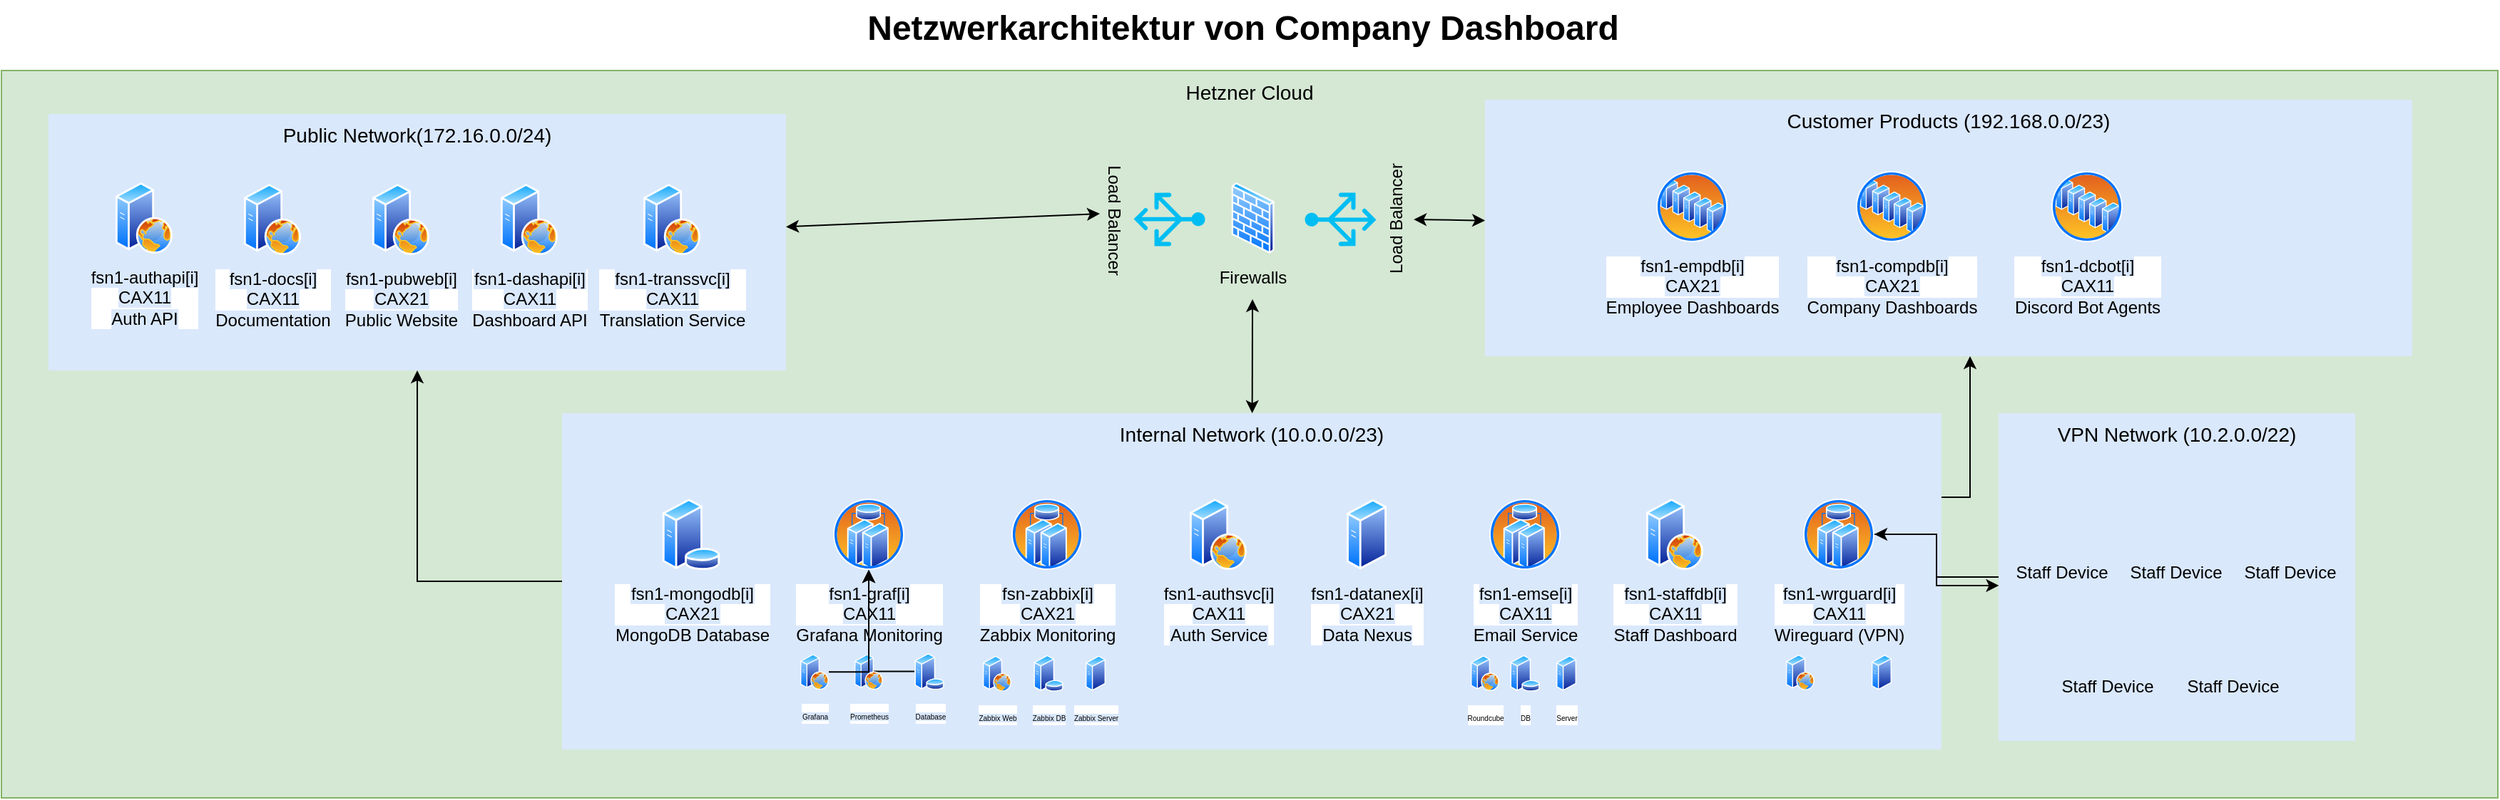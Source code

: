 <mxfile version="21.1.8" type="github">
  <diagram name="Page-1" id="197159a0-c6a4-9194-75a8-e4174976684c">
    <mxGraphModel dx="5800" dy="2984" grid="1" gridSize="10" guides="1" tooltips="1" connect="1" arrows="1" fold="1" page="1" pageScale="1.5" pageWidth="1169" pageHeight="826" background="none" math="0" shadow="0">
      <root>
        <mxCell id="0" style=";html=1;" />
        <mxCell id="1" style=";html=1;" parent="0" />
        <mxCell id="wr1fqfm169Wr6IHJtYNI-1" value="Hetzner Cloud" style="whiteSpace=wrap;html=1;fillColor=#d5e8d4;fontSize=14;strokeColor=#82b366;verticalAlign=top;" vertex="1" parent="1">
          <mxGeometry y="89.5" width="1750" height="510.5" as="geometry" />
        </mxCell>
        <mxCell id="1257a543d1cacc4b-44" value="Customer Products (192.168.0.0/23)" style="whiteSpace=wrap;html=1;fillColor=#dae8fc;fontSize=14;strokeColor=none;verticalAlign=top;" parent="1" vertex="1">
          <mxGeometry x="1040" y="110" width="650" height="180" as="geometry" />
        </mxCell>
        <mxCell id="wr1fqfm169Wr6IHJtYNI-54" style="edgeStyle=orthogonalEdgeStyle;rounded=0;orthogonalLoop=1;jettySize=auto;html=1;exitX=0;exitY=0.5;exitDx=0;exitDy=0;" edge="1" parent="1" source="1257a543d1cacc4b-43" target="wr1fqfm169Wr6IHJtYNI-12">
          <mxGeometry relative="1" as="geometry" />
        </mxCell>
        <mxCell id="wr1fqfm169Wr6IHJtYNI-57" style="edgeStyle=orthogonalEdgeStyle;rounded=0;orthogonalLoop=1;jettySize=auto;html=1;exitX=1;exitY=0.25;exitDx=0;exitDy=0;" edge="1" parent="1" source="1257a543d1cacc4b-43" target="1257a543d1cacc4b-44">
          <mxGeometry relative="1" as="geometry">
            <Array as="points">
              <mxPoint x="1380" y="389" />
            </Array>
          </mxGeometry>
        </mxCell>
        <mxCell id="1257a543d1cacc4b-43" value="Internal Network (10.0.0.0/23)" style="whiteSpace=wrap;html=1;fillColor=#dae8fc;fontSize=14;strokeColor=none;verticalAlign=top;" parent="1" vertex="1">
          <mxGeometry x="393" y="330" width="967" height="236" as="geometry" />
        </mxCell>
        <mxCell id="1257a543d1cacc4b-52" value="Netzwerkarchitektur von Company Dashboard" style="text;strokeColor=none;fillColor=none;html=1;fontSize=24;fontStyle=1;verticalAlign=middle;align=center;" parent="1" vertex="1">
          <mxGeometry x="160" y="40" width="1420" height="40" as="geometry" />
        </mxCell>
        <mxCell id="wr1fqfm169Wr6IHJtYNI-2" value="&lt;div&gt;&lt;span style=&quot;background-color: rgb(218, 232, 252);&quot;&gt;fsn1-mongodb[i]&lt;/span&gt;&lt;/div&gt;&lt;div&gt;&lt;span style=&quot;background-color: rgb(218, 232, 252);&quot;&gt;CAX21&lt;/span&gt;&lt;/div&gt;&lt;div&gt;&lt;span style=&quot;background-color: rgb(218, 232, 252);&quot;&gt;MongoDB Database&lt;br&gt;&lt;/span&gt;&lt;/div&gt;" style="image;aspect=fixed;perimeter=ellipsePerimeter;html=1;align=center;shadow=0;dashed=0;spacingTop=3;image=img/lib/active_directory/database_server.svg;" vertex="1" parent="1">
          <mxGeometry x="463" y="390" width="41" height="50" as="geometry" />
        </mxCell>
        <mxCell id="wr1fqfm169Wr6IHJtYNI-3" value="&lt;div&gt;&lt;span style=&quot;background-color: rgb(218, 232, 252);&quot;&gt;fsn1-graf[i]&lt;/span&gt;&lt;/div&gt;&lt;div&gt;&lt;span style=&quot;background-color: rgb(218, 232, 252);&quot;&gt;CAX11&lt;/span&gt;&lt;/div&gt;&lt;div&gt;&lt;span style=&quot;background-color: rgb(218, 232, 252);&quot;&gt;Grafana Monitoring&lt;br&gt;&lt;/span&gt;&lt;/div&gt;" style="image;aspect=fixed;perimeter=ellipsePerimeter;html=1;align=center;shadow=0;dashed=0;spacingTop=3;image=img/lib/active_directory/cluster_server.svg;" vertex="1" parent="1">
          <mxGeometry x="583" y="390" width="50" height="50" as="geometry" />
        </mxCell>
        <mxCell id="wr1fqfm169Wr6IHJtYNI-4" value="&lt;div&gt;&lt;span style=&quot;background-color: rgb(218, 232, 252);&quot;&gt;fsn-zabbix[i]&lt;/span&gt;&lt;/div&gt;&lt;div&gt;&lt;span style=&quot;background-color: rgb(218, 232, 252);&quot;&gt;CAX21&lt;/span&gt;&lt;/div&gt;&lt;div&gt;&lt;span style=&quot;background-color: rgb(218, 232, 252);&quot;&gt;Zabbix Monitoring&lt;br&gt;&lt;/span&gt;&lt;/div&gt;" style="image;aspect=fixed;perimeter=ellipsePerimeter;html=1;align=center;shadow=0;dashed=0;spacingTop=3;image=img/lib/active_directory/cluster_server.svg;" vertex="1" parent="1">
          <mxGeometry x="708" y="390" width="50" height="50" as="geometry" />
        </mxCell>
        <mxCell id="wr1fqfm169Wr6IHJtYNI-5" value="&lt;div&gt;&lt;span style=&quot;background-color: rgb(218, 232, 252);&quot;&gt;fsn1-authsvc[i]&lt;/span&gt;&lt;/div&gt;&lt;div&gt;&lt;span style=&quot;background-color: rgb(218, 232, 252);&quot;&gt;CAX11&lt;/span&gt;&lt;/div&gt;&lt;div&gt;&lt;span style=&quot;background-color: rgb(218, 232, 252);&quot;&gt;Auth Service&lt;br&gt;&lt;/span&gt;&lt;/div&gt;" style="image;aspect=fixed;perimeter=ellipsePerimeter;html=1;align=center;shadow=0;dashed=0;spacingTop=3;image=img/lib/active_directory/web_server.svg;" vertex="1" parent="1">
          <mxGeometry x="833" y="390" width="40" height="50" as="geometry" />
        </mxCell>
        <mxCell id="wr1fqfm169Wr6IHJtYNI-8" value="&lt;div&gt;&lt;span style=&quot;background-color: rgb(218, 232, 252);&quot;&gt;fsn1-datanex[i]&lt;/span&gt;&lt;/div&gt;&lt;div&gt;&lt;span style=&quot;background-color: rgb(218, 232, 252);&quot;&gt;CAX21&lt;/span&gt;&lt;/div&gt;&lt;div&gt;&lt;span style=&quot;background-color: rgb(218, 232, 252);&quot;&gt;Data Nexus&lt;br&gt;&lt;/span&gt;&lt;/div&gt;" style="image;aspect=fixed;perimeter=ellipsePerimeter;html=1;align=center;shadow=0;dashed=0;spacingTop=3;image=img/lib/active_directory/generic_server.svg;" vertex="1" parent="1">
          <mxGeometry x="943" y="390" width="28.0" height="50" as="geometry" />
        </mxCell>
        <mxCell id="wr1fqfm169Wr6IHJtYNI-9" value="&lt;div&gt;&lt;span style=&quot;background-color: rgb(218, 232, 252);&quot;&gt;fsn1-emse[i]&lt;/span&gt;&lt;/div&gt;&lt;div&gt;&lt;span style=&quot;background-color: rgb(218, 232, 252);&quot;&gt;CAX11&lt;/span&gt;&lt;/div&gt;&lt;div&gt;&lt;span style=&quot;background-color: rgb(218, 232, 252);&quot;&gt;Email Service&lt;br&gt;&lt;/span&gt;&lt;/div&gt;" style="image;aspect=fixed;perimeter=ellipsePerimeter;html=1;align=center;shadow=0;dashed=0;spacingTop=3;image=img/lib/active_directory/cluster_server.svg;" vertex="1" parent="1">
          <mxGeometry x="1043" y="390" width="50" height="50" as="geometry" />
        </mxCell>
        <mxCell id="wr1fqfm169Wr6IHJtYNI-10" value="&lt;div&gt;&lt;span style=&quot;background-color: rgb(218, 232, 252);&quot;&gt;fsn1-staffdb[i]&lt;/span&gt;&lt;/div&gt;&lt;div&gt;&lt;span style=&quot;background-color: rgb(218, 232, 252);&quot;&gt;CAX11&lt;/span&gt;&lt;/div&gt;&lt;div&gt;&lt;span style=&quot;background-color: rgb(218, 232, 252);&quot;&gt;Staff Dashboard&lt;br&gt;&lt;/span&gt;&lt;/div&gt;" style="image;aspect=fixed;perimeter=ellipsePerimeter;html=1;align=center;shadow=0;dashed=0;spacingTop=3;image=img/lib/active_directory/web_server.svg;" vertex="1" parent="1">
          <mxGeometry x="1153" y="390" width="40" height="50" as="geometry" />
        </mxCell>
        <mxCell id="wr1fqfm169Wr6IHJtYNI-55" style="edgeStyle=orthogonalEdgeStyle;rounded=0;orthogonalLoop=1;jettySize=auto;html=1;exitX=1;exitY=0.5;exitDx=0;exitDy=0;entryX=0.001;entryY=0.526;entryDx=0;entryDy=0;entryPerimeter=0;" edge="1" parent="1" source="wr1fqfm169Wr6IHJtYNI-11" target="wr1fqfm169Wr6IHJtYNI-13">
          <mxGeometry relative="1" as="geometry" />
        </mxCell>
        <mxCell id="wr1fqfm169Wr6IHJtYNI-11" value="&lt;div&gt;&lt;span style=&quot;background-color: rgb(218, 232, 252);&quot;&gt;fsn1-wrguard[i]&lt;/span&gt;&lt;/div&gt;&lt;div&gt;&lt;span style=&quot;background-color: rgb(218, 232, 252);&quot;&gt;CAX11&lt;/span&gt;&lt;/div&gt;&lt;div&gt;&lt;span style=&quot;background-color: rgb(218, 232, 252);&quot;&gt;Wireguard (VPN)&lt;br&gt;&lt;/span&gt;&lt;/div&gt;" style="image;aspect=fixed;perimeter=ellipsePerimeter;html=1;align=center;shadow=0;dashed=0;spacingTop=3;image=img/lib/active_directory/cluster_server.svg;" vertex="1" parent="1">
          <mxGeometry x="1263" y="390" width="50" height="50" as="geometry" />
        </mxCell>
        <mxCell id="wr1fqfm169Wr6IHJtYNI-12" value="Public Network(172.16.0.0/24)" style="whiteSpace=wrap;html=1;fillColor=#dae8fc;fontSize=14;strokeColor=none;verticalAlign=top;" vertex="1" parent="1">
          <mxGeometry x="33" y="120" width="517" height="180" as="geometry" />
        </mxCell>
        <mxCell id="wr1fqfm169Wr6IHJtYNI-56" style="edgeStyle=orthogonalEdgeStyle;rounded=0;orthogonalLoop=1;jettySize=auto;html=1;exitX=0;exitY=0.5;exitDx=0;exitDy=0;" edge="1" parent="1" source="wr1fqfm169Wr6IHJtYNI-13" target="wr1fqfm169Wr6IHJtYNI-11">
          <mxGeometry relative="1" as="geometry" />
        </mxCell>
        <mxCell id="wr1fqfm169Wr6IHJtYNI-13" value="VPN Network (10.2.0.0/22)" style="whiteSpace=wrap;html=1;fillColor=#dae8fc;fontSize=14;strokeColor=none;verticalAlign=top;" vertex="1" parent="1">
          <mxGeometry x="1400" y="330" width="250" height="230" as="geometry" />
        </mxCell>
        <mxCell id="wr1fqfm169Wr6IHJtYNI-14" value="&lt;div&gt;&lt;span style=&quot;background-color: rgb(218, 232, 252);&quot;&gt;fsn1-dcbot[i]&lt;/span&gt;&lt;/div&gt;&lt;div&gt;&lt;span style=&quot;background-color: rgb(218, 232, 252);&quot;&gt;CAX11&lt;/span&gt;&lt;/div&gt;&lt;div&gt;&lt;span style=&quot;background-color: rgb(218, 232, 252);&quot;&gt;Discord Bot Agents&lt;br&gt;&lt;/span&gt;&lt;/div&gt;" style="image;aspect=fixed;perimeter=ellipsePerimeter;html=1;align=center;shadow=0;dashed=0;spacingTop=3;image=img/lib/active_directory/server_farm.svg;" vertex="1" parent="1">
          <mxGeometry x="1437" y="160" width="50" height="50" as="geometry" />
        </mxCell>
        <mxCell id="wr1fqfm169Wr6IHJtYNI-15" value="&lt;div&gt;&lt;span style=&quot;background-color: rgb(218, 232, 252);&quot;&gt;fsn1-compdb[i]&lt;/span&gt;&lt;/div&gt;&lt;div&gt;&lt;span style=&quot;background-color: rgb(218, 232, 252);&quot;&gt;CAX21&lt;/span&gt;&lt;/div&gt;&lt;div&gt;&lt;span style=&quot;background-color: rgb(218, 232, 252);&quot;&gt;Company Dashboards&lt;br&gt;&lt;/span&gt;&lt;/div&gt;" style="image;aspect=fixed;perimeter=ellipsePerimeter;html=1;align=center;shadow=0;dashed=0;spacingTop=3;image=img/lib/active_directory/server_farm.svg;" vertex="1" parent="1">
          <mxGeometry x="1300" y="160" width="50" height="50" as="geometry" />
        </mxCell>
        <mxCell id="wr1fqfm169Wr6IHJtYNI-16" value="&lt;div&gt;&lt;span style=&quot;background-color: rgb(218, 232, 252);&quot;&gt;fsn1-empdb[i]&lt;/span&gt;&lt;/div&gt;&lt;div&gt;&lt;span style=&quot;background-color: rgb(218, 232, 252);&quot;&gt;CAX21&lt;/span&gt;&lt;/div&gt;&lt;div&gt;&lt;span style=&quot;background-color: rgb(218, 232, 252);&quot;&gt;Employee Dashboards&lt;br&gt;&lt;/span&gt;&lt;/div&gt;" style="image;aspect=fixed;perimeter=ellipsePerimeter;html=1;align=center;shadow=0;dashed=0;spacingTop=3;image=img/lib/active_directory/server_farm.svg;" vertex="1" parent="1">
          <mxGeometry x="1160" y="160" width="50" height="50" as="geometry" />
        </mxCell>
        <mxCell id="wr1fqfm169Wr6IHJtYNI-18" value="&lt;span style=&quot;background-color: rgb(218, 232, 252);&quot;&gt;Staff Device&lt;/span&gt;" style="shape=image;html=1;verticalAlign=top;verticalLabelPosition=bottom;labelBackgroundColor=#ffffff;imageAspect=0;aspect=fixed;image=https://cdn0.iconfinder.com/data/icons/devices-42/512/Laptop-128.png" vertex="1" parent="1">
          <mxGeometry x="1420" y="380" width="48" height="48" as="geometry" />
        </mxCell>
        <mxCell id="wr1fqfm169Wr6IHJtYNI-19" value="&lt;span style=&quot;background-color: rgb(218, 232, 252);&quot;&gt;Staff Device&lt;/span&gt;" style="shape=image;html=1;verticalAlign=top;verticalLabelPosition=bottom;labelBackgroundColor=#ffffff;imageAspect=0;aspect=fixed;image=https://cdn0.iconfinder.com/data/icons/devices-42/512/Laptop-128.png" vertex="1" parent="1">
          <mxGeometry x="1500" y="380" width="48" height="48" as="geometry" />
        </mxCell>
        <mxCell id="wr1fqfm169Wr6IHJtYNI-20" value="&lt;span style=&quot;background-color: rgb(218, 232, 252);&quot;&gt;Staff Device&lt;/span&gt;" style="shape=image;html=1;verticalAlign=top;verticalLabelPosition=bottom;labelBackgroundColor=#ffffff;imageAspect=0;aspect=fixed;image=https://cdn0.iconfinder.com/data/icons/devices-42/512/Laptop-128.png" vertex="1" parent="1">
          <mxGeometry x="1580" y="380" width="48" height="48" as="geometry" />
        </mxCell>
        <mxCell id="wr1fqfm169Wr6IHJtYNI-22" value="&lt;div&gt;&lt;span style=&quot;background-color: rgb(218, 232, 252);&quot;&gt;fsn1-authapi[i]&lt;/span&gt;&lt;/div&gt;&lt;div&gt;&lt;span style=&quot;background-color: rgb(218, 232, 252);&quot;&gt;CAX11&lt;/span&gt;&lt;/div&gt;&lt;div&gt;&lt;span style=&quot;background-color: rgb(218, 232, 252);&quot;&gt;Auth API&lt;br&gt;&lt;/span&gt;&lt;/div&gt;" style="image;aspect=fixed;perimeter=ellipsePerimeter;html=1;align=center;shadow=0;dashed=0;spacingTop=3;image=img/lib/active_directory/web_server.svg;" vertex="1" parent="1">
          <mxGeometry x="80" y="168" width="40" height="50" as="geometry" />
        </mxCell>
        <mxCell id="wr1fqfm169Wr6IHJtYNI-23" value="&lt;div&gt;&lt;span style=&quot;background-color: rgb(218, 232, 252);&quot;&gt;fsn1-dashapi[i]&lt;/span&gt;&lt;/div&gt;&lt;div&gt;&lt;span style=&quot;background-color: rgb(218, 232, 252);&quot;&gt;CAX11&lt;/span&gt;&lt;/div&gt;&lt;div&gt;&lt;span style=&quot;background-color: rgb(218, 232, 252);&quot;&gt;Dashboard API&lt;br&gt;&lt;/span&gt;&lt;/div&gt;" style="image;aspect=fixed;perimeter=ellipsePerimeter;html=1;align=center;shadow=0;dashed=0;spacingTop=3;image=img/lib/active_directory/web_server.svg;" vertex="1" parent="1">
          <mxGeometry x="350" y="169" width="40" height="50" as="geometry" />
        </mxCell>
        <mxCell id="wr1fqfm169Wr6IHJtYNI-24" value="&lt;div&gt;&lt;span style=&quot;background-color: rgb(218, 232, 252);&quot;&gt;fsn1-transsvc[i]&lt;/span&gt;&lt;/div&gt;&lt;div&gt;&lt;span style=&quot;background-color: rgb(218, 232, 252);&quot;&gt;CAX11&lt;/span&gt;&lt;/div&gt;&lt;div&gt;&lt;span style=&quot;background-color: rgb(218, 232, 252);&quot;&gt;Translation Service&lt;br&gt;&lt;/span&gt;&lt;/div&gt;" style="image;aspect=fixed;perimeter=ellipsePerimeter;html=1;align=center;shadow=0;dashed=0;spacingTop=3;image=img/lib/active_directory/web_server.svg;" vertex="1" parent="1">
          <mxGeometry x="450" y="169" width="40" height="50" as="geometry" />
        </mxCell>
        <mxCell id="wr1fqfm169Wr6IHJtYNI-25" value="&lt;div&gt;&lt;span style=&quot;background-color: rgb(218, 232, 252);&quot;&gt;fsn1-pubweb[i]&lt;/span&gt;&lt;/div&gt;&lt;div&gt;&lt;span style=&quot;background-color: rgb(218, 232, 252);&quot;&gt;CAX21&lt;/span&gt;&lt;/div&gt;&lt;div&gt;&lt;span style=&quot;background-color: rgb(218, 232, 252);&quot;&gt;Public Website&lt;br&gt;&lt;/span&gt;&lt;/div&gt;" style="image;aspect=fixed;perimeter=ellipsePerimeter;html=1;align=center;shadow=0;dashed=0;spacingTop=3;image=img/lib/active_directory/web_server.svg;" vertex="1" parent="1">
          <mxGeometry x="260" y="169" width="40" height="50" as="geometry" />
        </mxCell>
        <mxCell id="wr1fqfm169Wr6IHJtYNI-26" value="&lt;div&gt;&lt;span style=&quot;background-color: rgb(218, 232, 252);&quot;&gt;fsn1-docs[i]&lt;/span&gt;&lt;/div&gt;&lt;div&gt;&lt;span style=&quot;background-color: rgb(218, 232, 252);&quot;&gt;CAX11&lt;/span&gt;&lt;/div&gt;&lt;div&gt;&lt;span style=&quot;background-color: rgb(218, 232, 252);&quot;&gt;Documentation&lt;br&gt;&lt;/span&gt;&lt;/div&gt;" style="image;aspect=fixed;perimeter=ellipsePerimeter;html=1;align=center;shadow=0;dashed=0;spacingTop=3;image=img/lib/active_directory/web_server.svg;" vertex="1" parent="1">
          <mxGeometry x="170" y="169" width="40" height="50" as="geometry" />
        </mxCell>
        <mxCell id="wr1fqfm169Wr6IHJtYNI-27" value="&lt;span style=&quot;background-color: rgb(213, 232, 212);&quot;&gt;Firewalls&lt;/span&gt;" style="image;aspect=fixed;perimeter=ellipsePerimeter;html=1;align=center;shadow=0;dashed=0;spacingTop=3;image=img/lib/active_directory/firewall.svg;" vertex="1" parent="1">
          <mxGeometry x="862" y="168" width="30.5" height="50" as="geometry" />
        </mxCell>
        <mxCell id="wr1fqfm169Wr6IHJtYNI-28" value="Load Balancer" style="verticalLabelPosition=bottom;html=1;verticalAlign=top;align=center;strokeColor=none;fillColor=#00BEF2;shape=mxgraph.azure.load_balancer_generic;pointerEvents=1;rotation=-90;" vertex="1" parent="1">
          <mxGeometry x="920" y="169" width="37.5" height="50" as="geometry" />
        </mxCell>
        <mxCell id="wr1fqfm169Wr6IHJtYNI-29" value="Load Balancer" style="verticalLabelPosition=bottom;html=1;verticalAlign=top;align=center;strokeColor=none;fillColor=#00BEF2;shape=mxgraph.azure.load_balancer_generic;pointerEvents=1;rotation=90;" vertex="1" parent="1">
          <mxGeometry x="800" y="169" width="37.5" height="50" as="geometry" />
        </mxCell>
        <mxCell id="wr1fqfm169Wr6IHJtYNI-31" value="&lt;span style=&quot;background-color: rgb(218, 232, 252);&quot;&gt;Staff Device&lt;/span&gt;" style="shape=image;html=1;verticalAlign=top;verticalLabelPosition=bottom;labelBackgroundColor=#ffffff;imageAspect=0;aspect=fixed;image=https://cdn0.iconfinder.com/data/icons/devices-42/512/Laptop-128.png" vertex="1" parent="1">
          <mxGeometry x="1452" y="460" width="48" height="48" as="geometry" />
        </mxCell>
        <mxCell id="wr1fqfm169Wr6IHJtYNI-32" value="&lt;span style=&quot;background-color: rgb(218, 232, 252);&quot;&gt;Staff Device&lt;/span&gt;" style="shape=image;html=1;verticalAlign=top;verticalLabelPosition=bottom;labelBackgroundColor=#ffffff;imageAspect=0;aspect=fixed;image=https://cdn0.iconfinder.com/data/icons/devices-42/512/Laptop-128.png" vertex="1" parent="1">
          <mxGeometry x="1540" y="460" width="48" height="48" as="geometry" />
        </mxCell>
        <mxCell id="wr1fqfm169Wr6IHJtYNI-37" value="" style="endArrow=classic;startArrow=classic;html=1;rounded=0;" edge="1" parent="1" source="1257a543d1cacc4b-43">
          <mxGeometry width="50" height="50" relative="1" as="geometry">
            <mxPoint x="862" y="310" as="sourcePoint" />
            <mxPoint x="877" y="250" as="targetPoint" />
          </mxGeometry>
        </mxCell>
        <mxCell id="wr1fqfm169Wr6IHJtYNI-38" value="" style="endArrow=classic;startArrow=classic;html=1;rounded=0;" edge="1" parent="1" target="1257a543d1cacc4b-44">
          <mxGeometry width="50" height="50" relative="1" as="geometry">
            <mxPoint x="990" y="194" as="sourcePoint" />
            <mxPoint x="1030" y="150" as="targetPoint" />
          </mxGeometry>
        </mxCell>
        <mxCell id="wr1fqfm169Wr6IHJtYNI-39" value="" style="endArrow=classic;startArrow=classic;html=1;rounded=0;" edge="1" parent="1" source="wr1fqfm169Wr6IHJtYNI-12">
          <mxGeometry width="50" height="50" relative="1" as="geometry">
            <mxPoint x="750" y="240" as="sourcePoint" />
            <mxPoint x="770" y="190" as="targetPoint" />
          </mxGeometry>
        </mxCell>
        <mxCell id="wr1fqfm169Wr6IHJtYNI-41" value="&lt;font style=&quot;font-size: 5px;&quot;&gt;DB&lt;/font&gt;" style="image;aspect=fixed;perimeter=ellipsePerimeter;html=1;align=center;shadow=0;dashed=0;spacingTop=3;image=img/lib/active_directory/database_server.svg;" vertex="1" parent="1">
          <mxGeometry x="1057.5" y="499.7" width="21" height="25.61" as="geometry" />
        </mxCell>
        <mxCell id="wr1fqfm169Wr6IHJtYNI-43" value="&lt;font style=&quot;font-size: 5px;&quot;&gt;Roundcube&lt;/font&gt;" style="image;aspect=fixed;perimeter=ellipsePerimeter;html=1;align=center;shadow=0;dashed=0;spacingTop=3;image=img/lib/active_directory/web_server.svg;" vertex="1" parent="1">
          <mxGeometry x="1030" y="500" width="20" height="25" as="geometry" />
        </mxCell>
        <mxCell id="wr1fqfm169Wr6IHJtYNI-44" value="&lt;font style=&quot;font-size: 5px;&quot;&gt;Server&lt;/font&gt;" style="image;aspect=fixed;perimeter=ellipsePerimeter;html=1;align=center;shadow=0;dashed=0;spacingTop=3;image=img/lib/active_directory/generic_server.svg;" vertex="1" parent="1">
          <mxGeometry x="1090" y="500" width="14" height="25" as="geometry" />
        </mxCell>
        <mxCell id="wr1fqfm169Wr6IHJtYNI-45" value="" style="image;aspect=fixed;perimeter=ellipsePerimeter;html=1;align=center;shadow=0;dashed=0;spacingTop=3;image=img/lib/active_directory/web_server.svg;" vertex="1" parent="1">
          <mxGeometry x="1251" y="499.39" width="20" height="25" as="geometry" />
        </mxCell>
        <mxCell id="wr1fqfm169Wr6IHJtYNI-46" value="" style="image;aspect=fixed;perimeter=ellipsePerimeter;html=1;align=center;shadow=0;dashed=0;spacingTop=3;image=img/lib/active_directory/generic_server.svg;" vertex="1" parent="1">
          <mxGeometry x="1311" y="499.39" width="14" height="25" as="geometry" />
        </mxCell>
        <mxCell id="wr1fqfm169Wr6IHJtYNI-47" value="&lt;font style=&quot;font-size: 5px; background-color: rgb(218, 232, 252);&quot;&gt;Zabbix DB&lt;br&gt;&lt;/font&gt;" style="image;aspect=fixed;perimeter=ellipsePerimeter;html=1;align=center;shadow=0;dashed=0;spacingTop=3;image=img/lib/active_directory/database_server.svg;" vertex="1" parent="1">
          <mxGeometry x="723.5" y="499.7" width="21" height="25.61" as="geometry" />
        </mxCell>
        <mxCell id="wr1fqfm169Wr6IHJtYNI-48" value="&lt;font style=&quot;font-size: 5px; background-color: rgb(218, 232, 252);&quot;&gt;Zabbix Web&lt;br&gt;&lt;/font&gt;" style="image;aspect=fixed;perimeter=ellipsePerimeter;html=1;align=center;shadow=0;dashed=0;spacingTop=3;image=img/lib/active_directory/web_server.svg;" vertex="1" parent="1">
          <mxGeometry x="688" y="500.31" width="20" height="25" as="geometry" />
        </mxCell>
        <mxCell id="wr1fqfm169Wr6IHJtYNI-49" value="&lt;font style=&quot;font-size: 5px; background-color: rgb(218, 232, 252);&quot;&gt;Zabbix Server&lt;br&gt;&lt;/font&gt;" style="image;aspect=fixed;perimeter=ellipsePerimeter;html=1;align=center;shadow=0;dashed=0;spacingTop=3;image=img/lib/active_directory/generic_server.svg;" vertex="1" parent="1">
          <mxGeometry x="760" y="500" width="14" height="25" as="geometry" />
        </mxCell>
        <mxCell id="wr1fqfm169Wr6IHJtYNI-61" style="edgeStyle=orthogonalEdgeStyle;rounded=0;orthogonalLoop=1;jettySize=auto;html=1;entryX=0.5;entryY=1;entryDx=0;entryDy=0;" edge="1" parent="1" source="wr1fqfm169Wr6IHJtYNI-50" target="wr1fqfm169Wr6IHJtYNI-3">
          <mxGeometry relative="1" as="geometry" />
        </mxCell>
        <mxCell id="wr1fqfm169Wr6IHJtYNI-50" value="&lt;font style=&quot;font-size: 5px; background-color: rgb(218, 232, 252);&quot;&gt;Database&lt;/font&gt;" style="image;aspect=fixed;perimeter=ellipsePerimeter;html=1;align=center;shadow=0;dashed=0;spacingTop=3;image=img/lib/active_directory/database_server.svg;" vertex="1" parent="1">
          <mxGeometry x="640" y="498.47" width="21" height="25.61" as="geometry" />
        </mxCell>
        <mxCell id="wr1fqfm169Wr6IHJtYNI-60" style="edgeStyle=orthogonalEdgeStyle;rounded=0;orthogonalLoop=1;jettySize=auto;html=1;" edge="1" parent="1" source="wr1fqfm169Wr6IHJtYNI-51" target="wr1fqfm169Wr6IHJtYNI-3">
          <mxGeometry relative="1" as="geometry" />
        </mxCell>
        <mxCell id="wr1fqfm169Wr6IHJtYNI-51" value="&lt;font style=&quot;font-size: 5px; background-color: rgb(218, 232, 252);&quot;&gt;Prometheus&lt;/font&gt;" style="image;aspect=fixed;perimeter=ellipsePerimeter;html=1;align=center;shadow=0;dashed=0;spacingTop=3;image=img/lib/active_directory/web_server.svg;" vertex="1" parent="1">
          <mxGeometry x="598" y="499.08" width="20" height="25" as="geometry" />
        </mxCell>
        <mxCell id="wr1fqfm169Wr6IHJtYNI-59" style="edgeStyle=orthogonalEdgeStyle;rounded=0;orthogonalLoop=1;jettySize=auto;html=1;" edge="1" parent="1" source="wr1fqfm169Wr6IHJtYNI-52" target="wr1fqfm169Wr6IHJtYNI-3">
          <mxGeometry relative="1" as="geometry" />
        </mxCell>
        <mxCell id="wr1fqfm169Wr6IHJtYNI-52" value="&lt;font style=&quot;font-size: 5px; background-color: rgb(218, 232, 252);&quot;&gt;Grafana&lt;/font&gt;" style="image;aspect=fixed;perimeter=ellipsePerimeter;html=1;align=center;shadow=0;dashed=0;spacingTop=3;image=img/lib/active_directory/web_server.svg;" vertex="1" parent="1">
          <mxGeometry x="560" y="499.09" width="20" height="25" as="geometry" />
        </mxCell>
      </root>
    </mxGraphModel>
  </diagram>
</mxfile>
